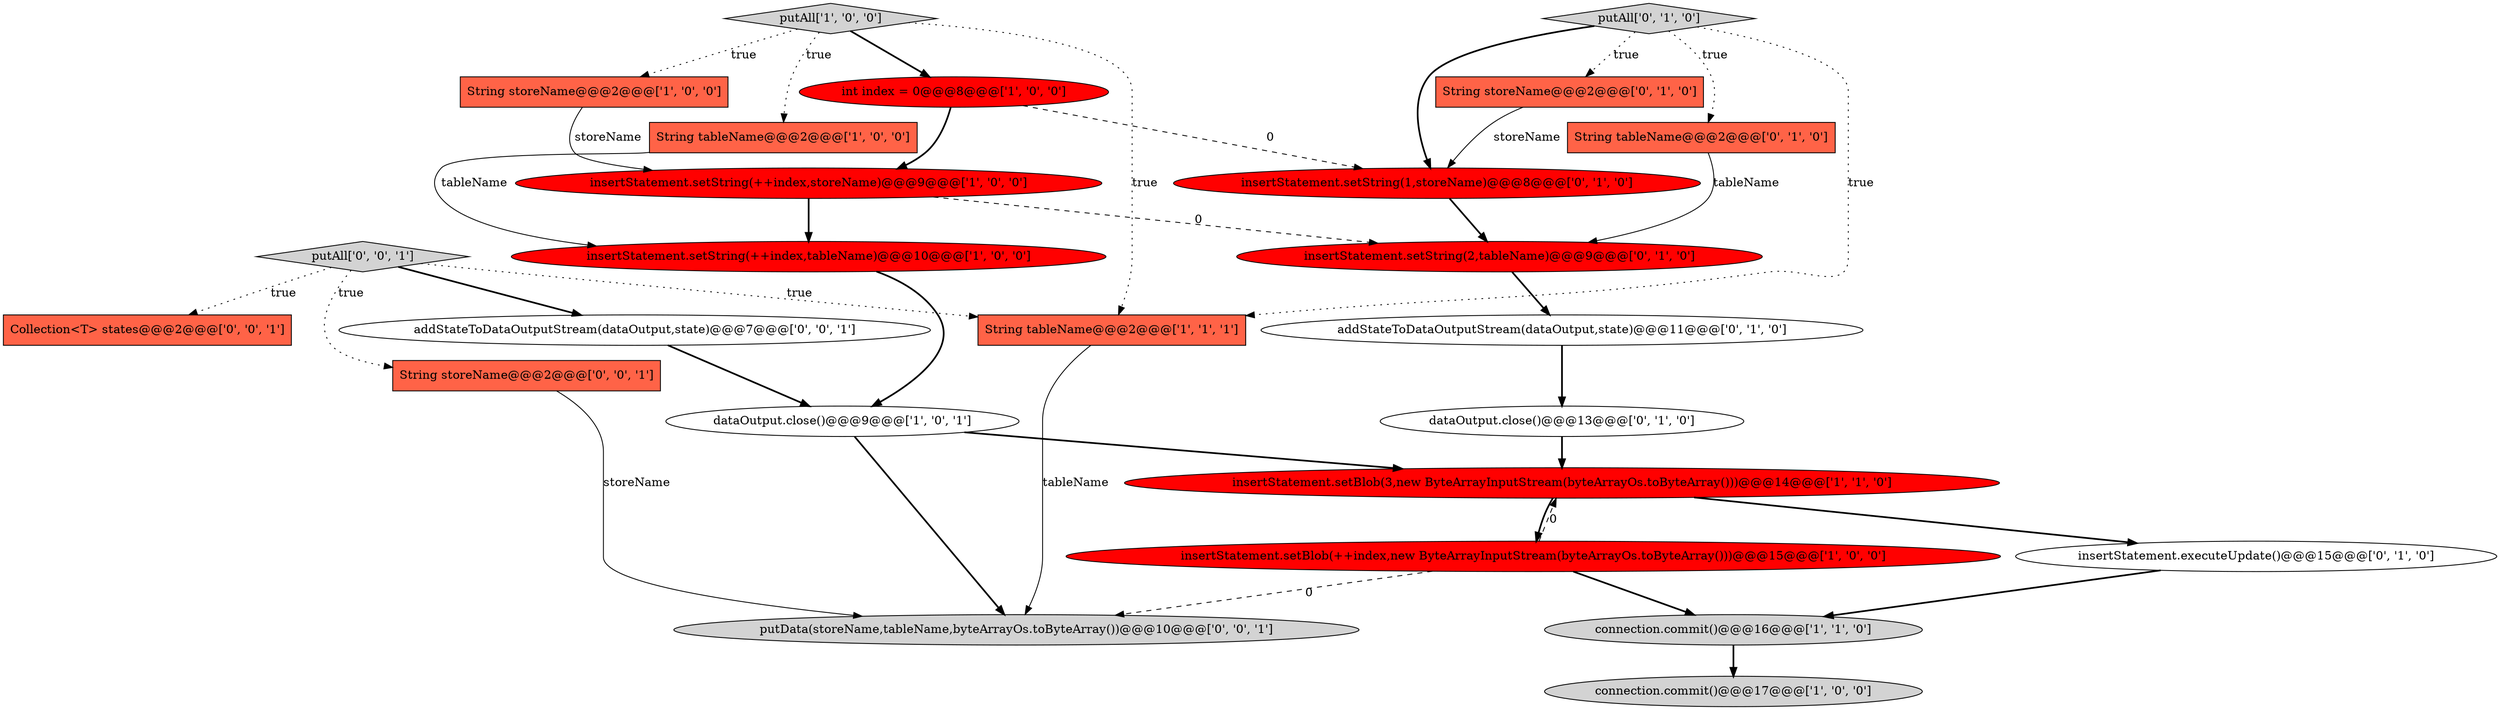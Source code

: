 digraph {
24 [style = filled, label = "putAll['0', '0', '1']", fillcolor = lightgray, shape = diamond image = "AAA0AAABBB3BBB"];
3 [style = filled, label = "connection.commit()@@@17@@@['1', '0', '0']", fillcolor = lightgray, shape = ellipse image = "AAA0AAABBB1BBB"];
8 [style = filled, label = "String storeName@@@2@@@['1', '0', '0']", fillcolor = tomato, shape = box image = "AAA0AAABBB1BBB"];
19 [style = filled, label = "insertStatement.setString(1,storeName)@@@8@@@['0', '1', '0']", fillcolor = red, shape = ellipse image = "AAA1AAABBB2BBB"];
15 [style = filled, label = "String storeName@@@2@@@['0', '1', '0']", fillcolor = tomato, shape = box image = "AAA0AAABBB2BBB"];
16 [style = filled, label = "String tableName@@@2@@@['0', '1', '0']", fillcolor = tomato, shape = box image = "AAA0AAABBB2BBB"];
2 [style = filled, label = "insertStatement.setBlob(++index,new ByteArrayInputStream(byteArrayOs.toByteArray()))@@@15@@@['1', '0', '0']", fillcolor = red, shape = ellipse image = "AAA1AAABBB1BBB"];
1 [style = filled, label = "dataOutput.close()@@@9@@@['1', '0', '1']", fillcolor = white, shape = ellipse image = "AAA0AAABBB1BBB"];
12 [style = filled, label = "insertStatement.executeUpdate()@@@15@@@['0', '1', '0']", fillcolor = white, shape = ellipse image = "AAA0AAABBB2BBB"];
21 [style = filled, label = "putData(storeName,tableName,byteArrayOs.toByteArray())@@@10@@@['0', '0', '1']", fillcolor = lightgray, shape = ellipse image = "AAA0AAABBB3BBB"];
23 [style = filled, label = "Collection<T> states@@@2@@@['0', '0', '1']", fillcolor = tomato, shape = box image = "AAA0AAABBB3BBB"];
20 [style = filled, label = "String storeName@@@2@@@['0', '0', '1']", fillcolor = tomato, shape = box image = "AAA0AAABBB3BBB"];
6 [style = filled, label = "insertStatement.setBlob(3,new ByteArrayInputStream(byteArrayOs.toByteArray()))@@@14@@@['1', '1', '0']", fillcolor = red, shape = ellipse image = "AAA1AAABBB1BBB"];
5 [style = filled, label = "connection.commit()@@@16@@@['1', '1', '0']", fillcolor = lightgray, shape = ellipse image = "AAA0AAABBB1BBB"];
13 [style = filled, label = "insertStatement.setString(2,tableName)@@@9@@@['0', '1', '0']", fillcolor = red, shape = ellipse image = "AAA1AAABBB2BBB"];
0 [style = filled, label = "String tableName@@@2@@@['1', '0', '0']", fillcolor = tomato, shape = box image = "AAA0AAABBB1BBB"];
11 [style = filled, label = "insertStatement.setString(++index,tableName)@@@10@@@['1', '0', '0']", fillcolor = red, shape = ellipse image = "AAA1AAABBB1BBB"];
4 [style = filled, label = "int index = 0@@@8@@@['1', '0', '0']", fillcolor = red, shape = ellipse image = "AAA1AAABBB1BBB"];
18 [style = filled, label = "dataOutput.close()@@@13@@@['0', '1', '0']", fillcolor = white, shape = ellipse image = "AAA0AAABBB2BBB"];
14 [style = filled, label = "addStateToDataOutputStream(dataOutput,state)@@@11@@@['0', '1', '0']", fillcolor = white, shape = ellipse image = "AAA0AAABBB2BBB"];
9 [style = filled, label = "putAll['1', '0', '0']", fillcolor = lightgray, shape = diamond image = "AAA0AAABBB1BBB"];
7 [style = filled, label = "insertStatement.setString(++index,storeName)@@@9@@@['1', '0', '0']", fillcolor = red, shape = ellipse image = "AAA1AAABBB1BBB"];
10 [style = filled, label = "String tableName@@@2@@@['1', '1', '1']", fillcolor = tomato, shape = box image = "AAA0AAABBB1BBB"];
22 [style = filled, label = "addStateToDataOutputStream(dataOutput,state)@@@7@@@['0', '0', '1']", fillcolor = white, shape = ellipse image = "AAA0AAABBB3BBB"];
17 [style = filled, label = "putAll['0', '1', '0']", fillcolor = lightgray, shape = diamond image = "AAA0AAABBB2BBB"];
5->3 [style = bold, label=""];
8->7 [style = solid, label="storeName"];
7->11 [style = bold, label=""];
9->0 [style = dotted, label="true"];
12->5 [style = bold, label=""];
11->1 [style = bold, label=""];
10->21 [style = solid, label="tableName"];
9->4 [style = bold, label=""];
16->13 [style = solid, label="tableName"];
15->19 [style = solid, label="storeName"];
24->22 [style = bold, label=""];
17->19 [style = bold, label=""];
4->7 [style = bold, label=""];
6->2 [style = bold, label=""];
9->8 [style = dotted, label="true"];
17->16 [style = dotted, label="true"];
0->11 [style = solid, label="tableName"];
24->10 [style = dotted, label="true"];
17->10 [style = dotted, label="true"];
1->6 [style = bold, label=""];
17->15 [style = dotted, label="true"];
24->23 [style = dotted, label="true"];
19->13 [style = bold, label=""];
2->21 [style = dashed, label="0"];
18->6 [style = bold, label=""];
1->21 [style = bold, label=""];
24->20 [style = dotted, label="true"];
7->13 [style = dashed, label="0"];
2->6 [style = dashed, label="0"];
4->19 [style = dashed, label="0"];
14->18 [style = bold, label=""];
20->21 [style = solid, label="storeName"];
22->1 [style = bold, label=""];
9->10 [style = dotted, label="true"];
13->14 [style = bold, label=""];
2->5 [style = bold, label=""];
6->12 [style = bold, label=""];
}
